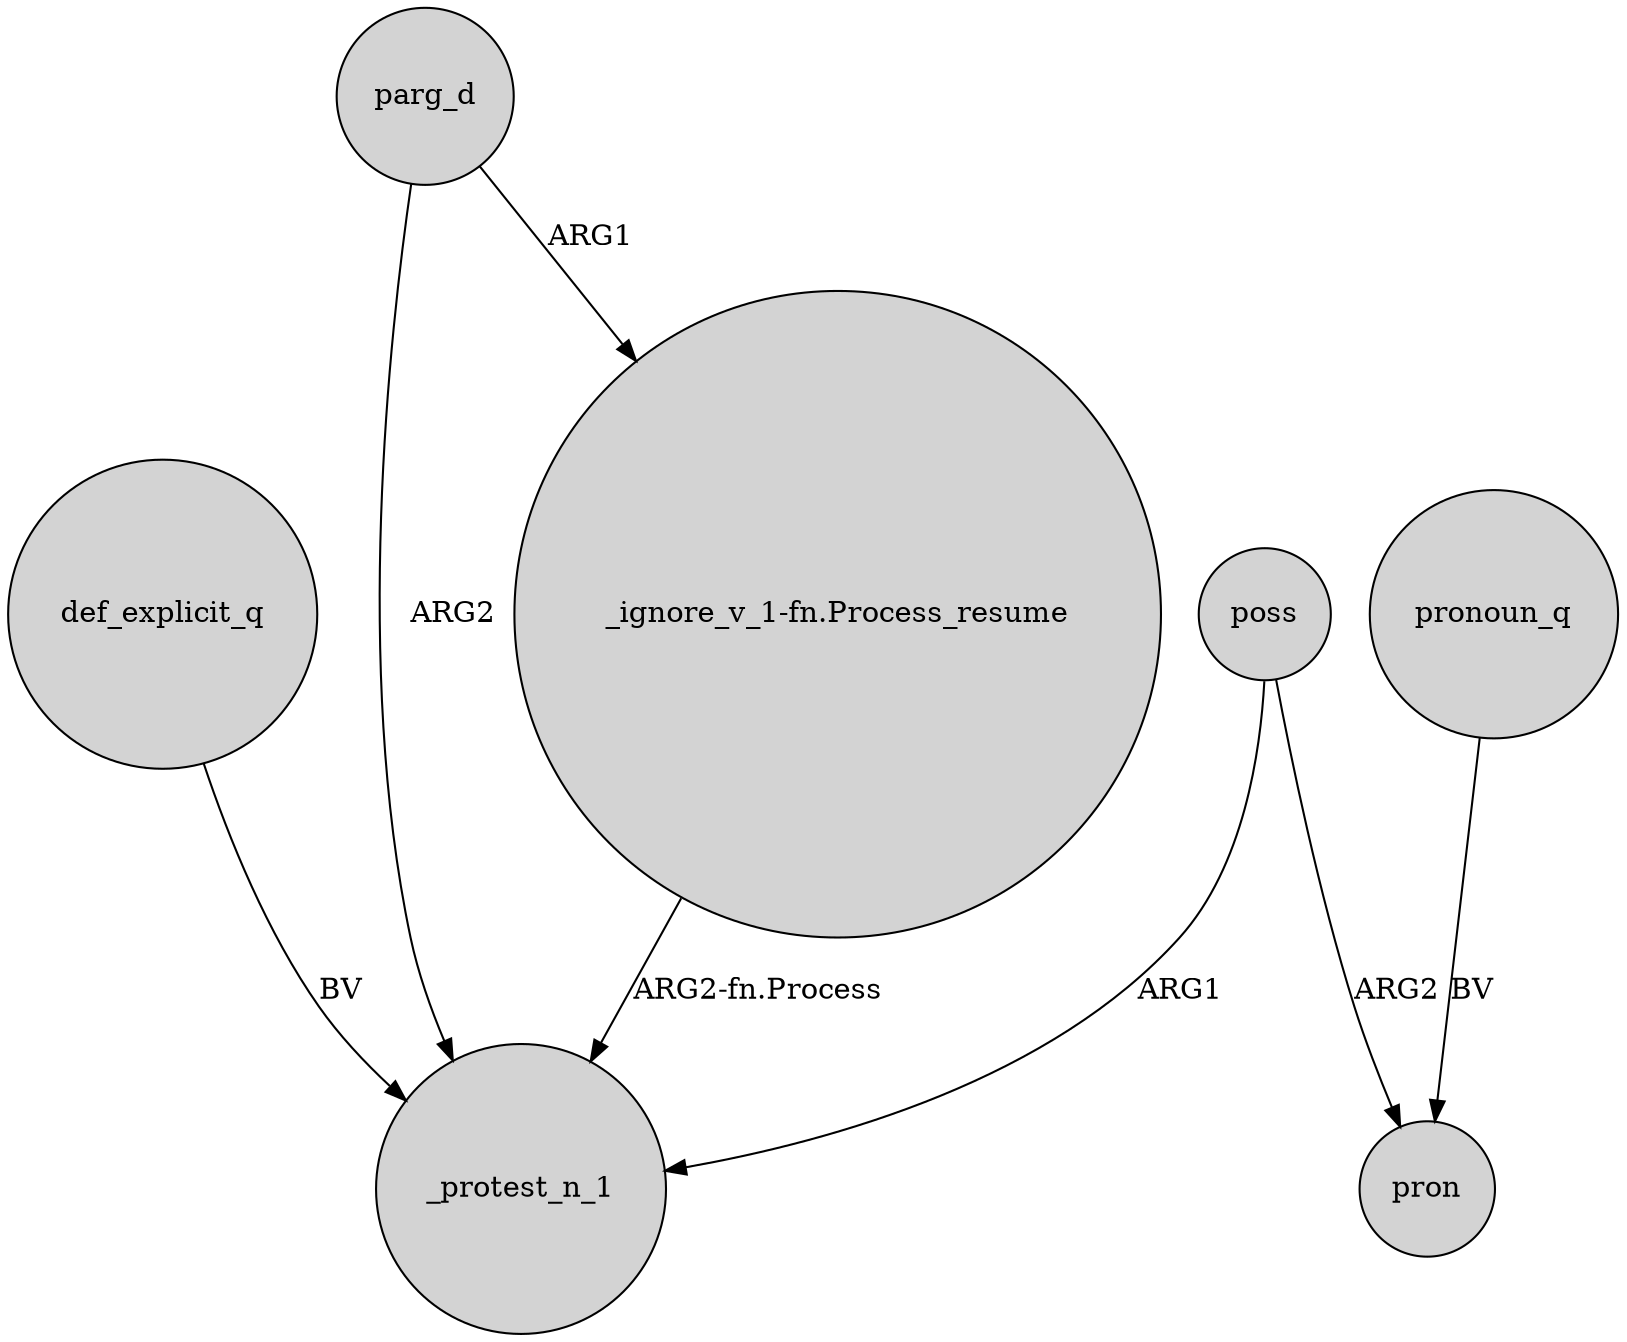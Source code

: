 digraph {
	node [shape=circle style=filled]
	def_explicit_q -> _protest_n_1 [label=BV]
	parg_d -> "_ignore_v_1-fn.Process_resume" [label=ARG1]
	parg_d -> _protest_n_1 [label=ARG2]
	pronoun_q -> pron [label=BV]
	"_ignore_v_1-fn.Process_resume" -> _protest_n_1 [label="ARG2-fn.Process"]
	poss -> pron [label=ARG2]
	poss -> _protest_n_1 [label=ARG1]
}

